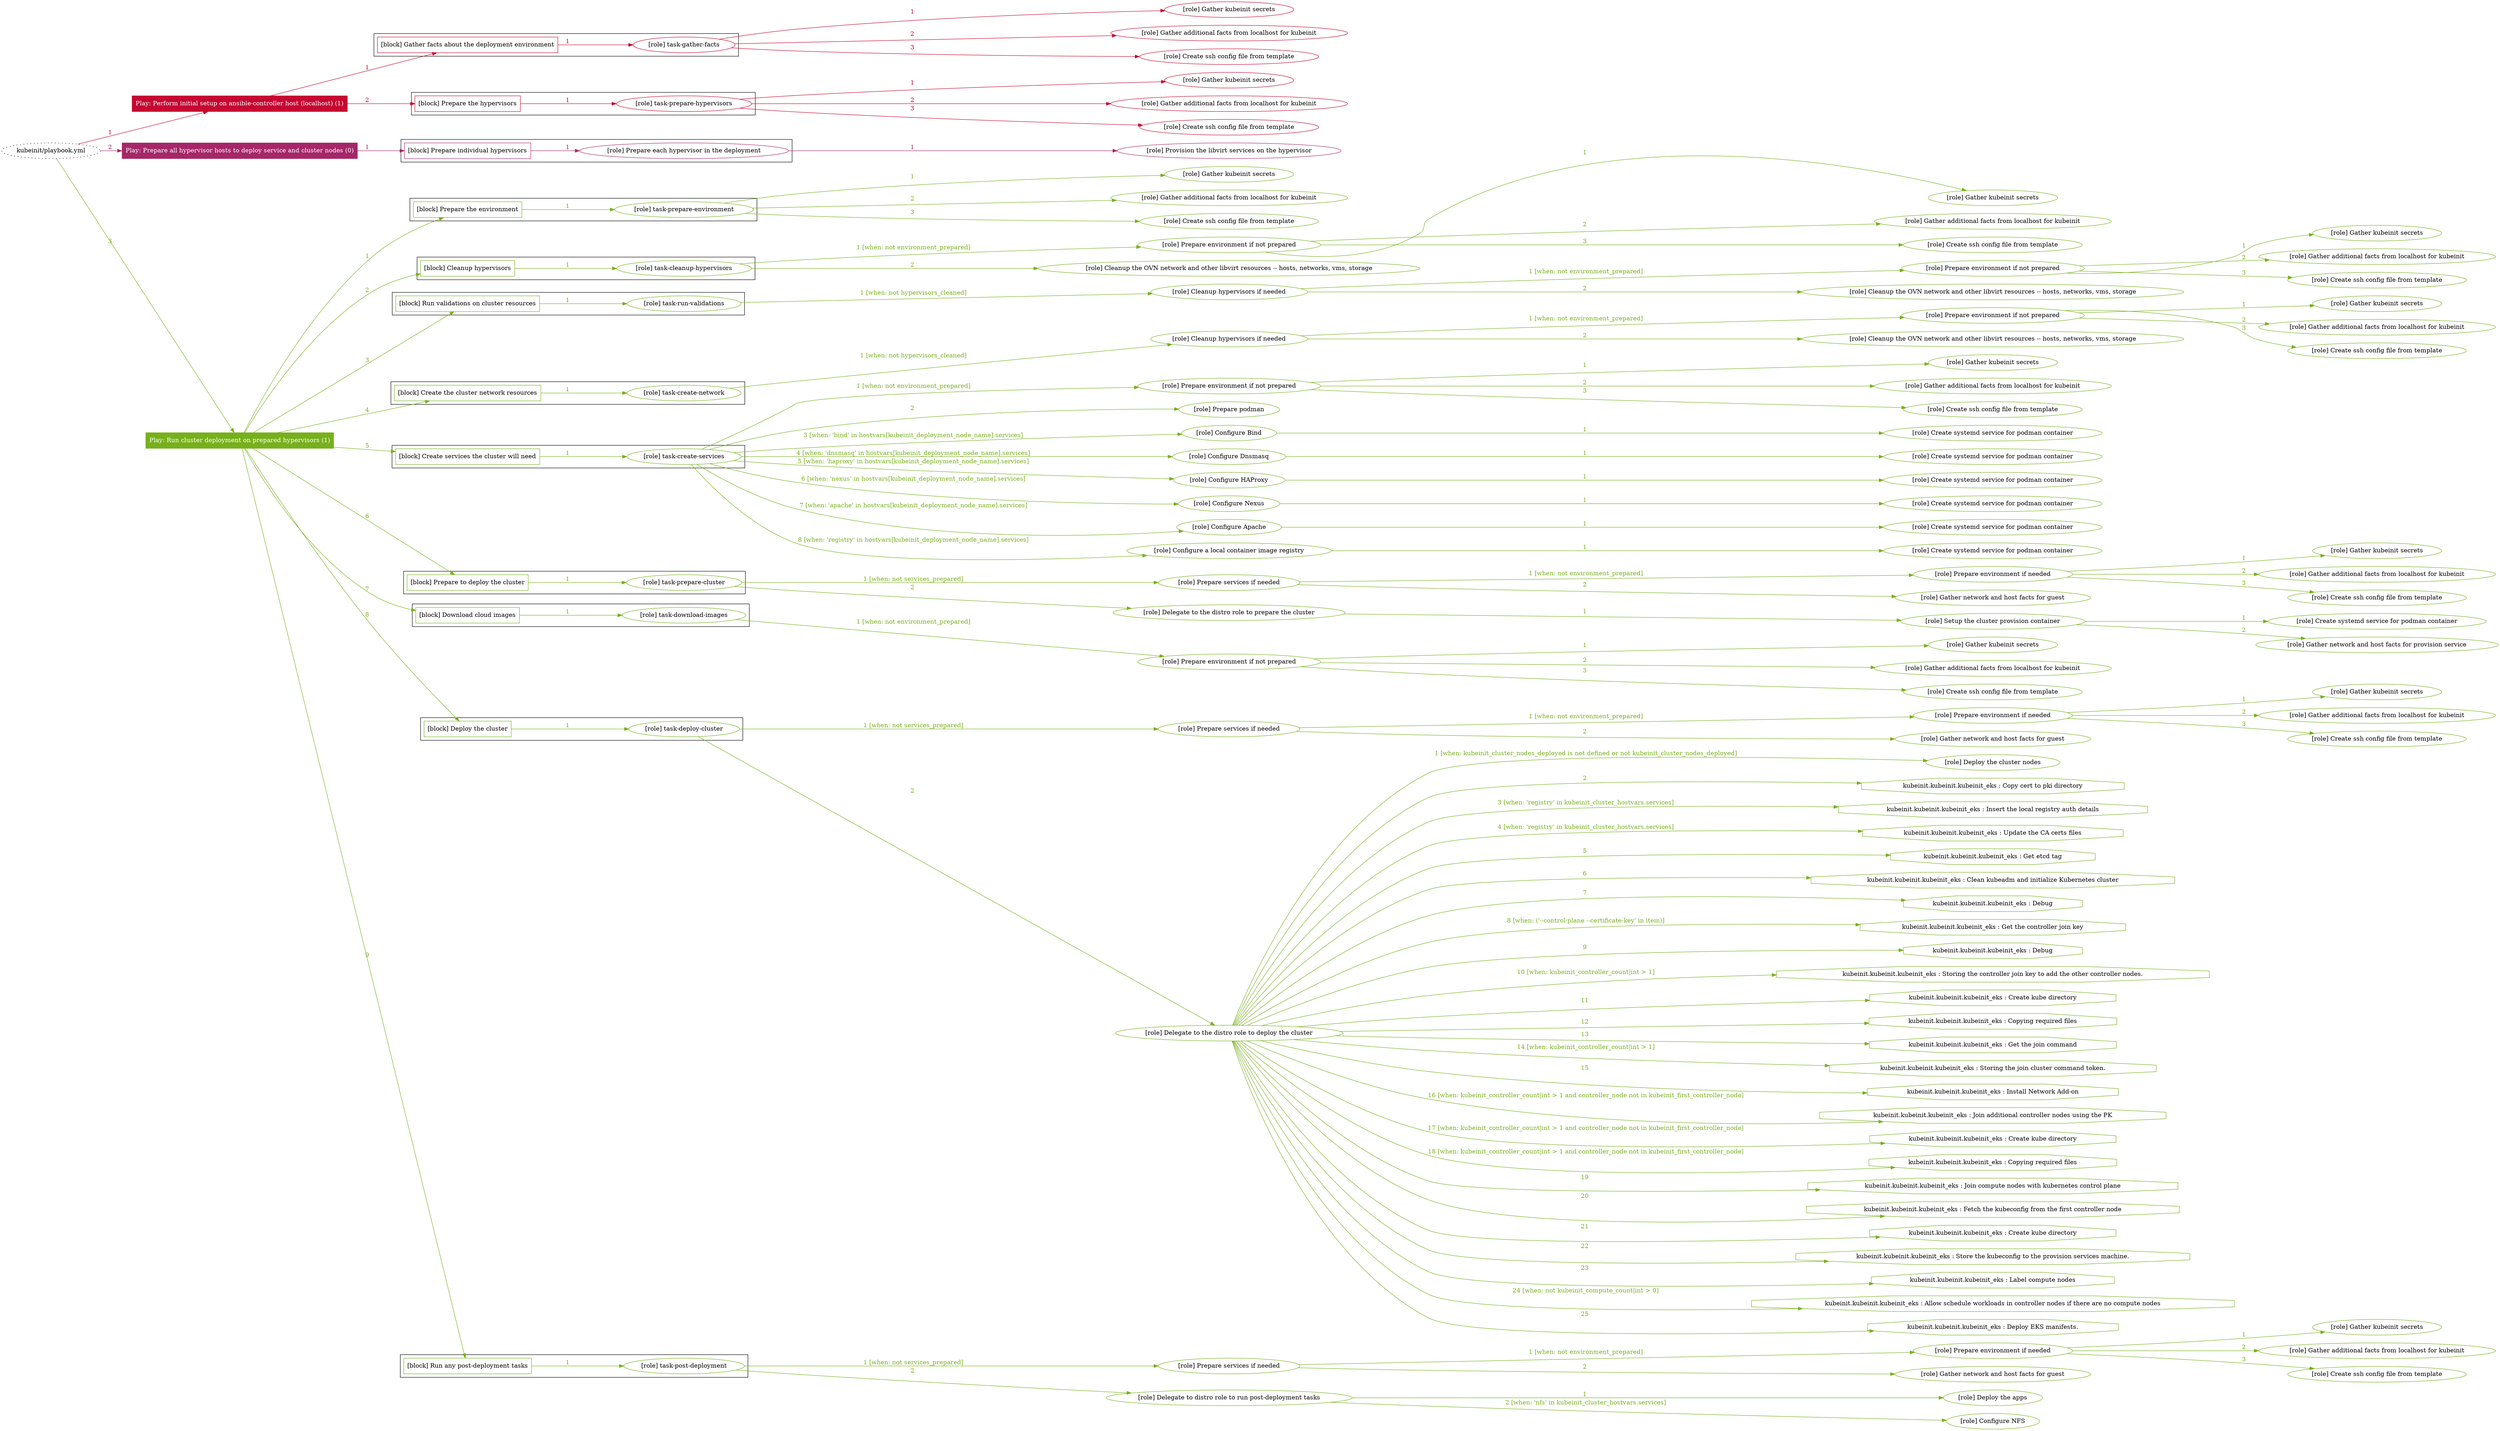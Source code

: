 digraph {
	graph [concentrate=true ordering=in rankdir=LR ratio=fill]
	edge [esep=5 sep=10]
	"kubeinit/playbook.yml" [URL="/home/runner/work/kubeinit/kubeinit/kubeinit/playbook.yml" id=playbook_25507541 style=dotted]
	play_0f5e49f3 [label="Play: Perform initial setup on ansible-controller host (localhost) (1)" URL="/home/runner/work/kubeinit/kubeinit/kubeinit/playbook.yml" color="#c50731" fontcolor="#ffffff" id=play_0f5e49f3 shape=box style=filled tooltip=localhost]
	"kubeinit/playbook.yml" -> play_0f5e49f3 [label="1 " color="#c50731" fontcolor="#c50731" id=edge_042d3c53 labeltooltip="1 " tooltip="1 "]
	subgraph "Gather kubeinit secrets" {
		role_62e92c7d [label="[role] Gather kubeinit secrets" URL="/home/runner/.ansible/collections/ansible_collections/kubeinit/kubeinit/roles/kubeinit_prepare/tasks/gather_kubeinit_facts.yml" color="#c50731" id=role_62e92c7d tooltip="Gather kubeinit secrets"]
	}
	subgraph "Gather additional facts from localhost for kubeinit" {
		role_24b2c1fb [label="[role] Gather additional facts from localhost for kubeinit" URL="/home/runner/.ansible/collections/ansible_collections/kubeinit/kubeinit/roles/kubeinit_prepare/tasks/gather_kubeinit_facts.yml" color="#c50731" id=role_24b2c1fb tooltip="Gather additional facts from localhost for kubeinit"]
	}
	subgraph "Create ssh config file from template" {
		role_6488cae4 [label="[role] Create ssh config file from template" URL="/home/runner/.ansible/collections/ansible_collections/kubeinit/kubeinit/roles/kubeinit_prepare/tasks/gather_kubeinit_facts.yml" color="#c50731" id=role_6488cae4 tooltip="Create ssh config file from template"]
	}
	subgraph "task-gather-facts" {
		role_475e2410 [label="[role] task-gather-facts" URL="/home/runner/work/kubeinit/kubeinit/kubeinit/playbook.yml" color="#c50731" id=role_475e2410 tooltip="task-gather-facts"]
		role_475e2410 -> role_62e92c7d [label="1 " color="#c50731" fontcolor="#c50731" id=edge_4801bf74 labeltooltip="1 " tooltip="1 "]
		role_475e2410 -> role_24b2c1fb [label="2 " color="#c50731" fontcolor="#c50731" id=edge_7b937b59 labeltooltip="2 " tooltip="2 "]
		role_475e2410 -> role_6488cae4 [label="3 " color="#c50731" fontcolor="#c50731" id=edge_91cf8d58 labeltooltip="3 " tooltip="3 "]
	}
	subgraph "Gather kubeinit secrets" {
		role_6801bc2f [label="[role] Gather kubeinit secrets" URL="/home/runner/.ansible/collections/ansible_collections/kubeinit/kubeinit/roles/kubeinit_prepare/tasks/gather_kubeinit_facts.yml" color="#c50731" id=role_6801bc2f tooltip="Gather kubeinit secrets"]
	}
	subgraph "Gather additional facts from localhost for kubeinit" {
		role_6a942586 [label="[role] Gather additional facts from localhost for kubeinit" URL="/home/runner/.ansible/collections/ansible_collections/kubeinit/kubeinit/roles/kubeinit_prepare/tasks/gather_kubeinit_facts.yml" color="#c50731" id=role_6a942586 tooltip="Gather additional facts from localhost for kubeinit"]
	}
	subgraph "Create ssh config file from template" {
		role_c3604f1f [label="[role] Create ssh config file from template" URL="/home/runner/.ansible/collections/ansible_collections/kubeinit/kubeinit/roles/kubeinit_prepare/tasks/gather_kubeinit_facts.yml" color="#c50731" id=role_c3604f1f tooltip="Create ssh config file from template"]
	}
	subgraph "task-prepare-hypervisors" {
		role_b8a3f0d1 [label="[role] task-prepare-hypervisors" URL="/home/runner/work/kubeinit/kubeinit/kubeinit/playbook.yml" color="#c50731" id=role_b8a3f0d1 tooltip="task-prepare-hypervisors"]
		role_b8a3f0d1 -> role_6801bc2f [label="1 " color="#c50731" fontcolor="#c50731" id=edge_2f6fdbbd labeltooltip="1 " tooltip="1 "]
		role_b8a3f0d1 -> role_6a942586 [label="2 " color="#c50731" fontcolor="#c50731" id=edge_b6d1dbef labeltooltip="2 " tooltip="2 "]
		role_b8a3f0d1 -> role_c3604f1f [label="3 " color="#c50731" fontcolor="#c50731" id=edge_4f412fc3 labeltooltip="3 " tooltip="3 "]
	}
	subgraph "Play: Perform initial setup on ansible-controller host (localhost) (1)" {
		play_0f5e49f3 -> block_63f1f036 [label=1 color="#c50731" fontcolor="#c50731" id=edge_0a9d2b9e labeltooltip=1 tooltip=1]
		subgraph cluster_block_63f1f036 {
			block_63f1f036 [label="[block] Gather facts about the deployment environment" URL="/home/runner/work/kubeinit/kubeinit/kubeinit/playbook.yml" color="#c50731" id=block_63f1f036 labeltooltip="Gather facts about the deployment environment" shape=box tooltip="Gather facts about the deployment environment"]
			block_63f1f036 -> role_475e2410 [label="1 " color="#c50731" fontcolor="#c50731" id=edge_860e34b1 labeltooltip="1 " tooltip="1 "]
		}
		play_0f5e49f3 -> block_876a8cd8 [label=2 color="#c50731" fontcolor="#c50731" id=edge_6afb43c5 labeltooltip=2 tooltip=2]
		subgraph cluster_block_876a8cd8 {
			block_876a8cd8 [label="[block] Prepare the hypervisors" URL="/home/runner/work/kubeinit/kubeinit/kubeinit/playbook.yml" color="#c50731" id=block_876a8cd8 labeltooltip="Prepare the hypervisors" shape=box tooltip="Prepare the hypervisors"]
			block_876a8cd8 -> role_b8a3f0d1 [label="1 " color="#c50731" fontcolor="#c50731" id=edge_3077bc43 labeltooltip="1 " tooltip="1 "]
		}
	}
	play_1b722ef2 [label="Play: Prepare all hypervisor hosts to deploy service and cluster nodes (0)" URL="/home/runner/work/kubeinit/kubeinit/kubeinit/playbook.yml" color="#a52769" fontcolor="#ffffff" id=play_1b722ef2 shape=box style=filled tooltip="Play: Prepare all hypervisor hosts to deploy service and cluster nodes (0)"]
	"kubeinit/playbook.yml" -> play_1b722ef2 [label="2 " color="#a52769" fontcolor="#a52769" id=edge_e51ff0a3 labeltooltip="2 " tooltip="2 "]
	subgraph "Provision the libvirt services on the hypervisor" {
		role_37633cde [label="[role] Provision the libvirt services on the hypervisor" URL="/home/runner/.ansible/collections/ansible_collections/kubeinit/kubeinit/roles/kubeinit_prepare/tasks/prepare_hypervisor.yml" color="#a52769" id=role_37633cde tooltip="Provision the libvirt services on the hypervisor"]
	}
	subgraph "Prepare each hypervisor in the deployment" {
		role_145b11d2 [label="[role] Prepare each hypervisor in the deployment" URL="/home/runner/work/kubeinit/kubeinit/kubeinit/playbook.yml" color="#a52769" id=role_145b11d2 tooltip="Prepare each hypervisor in the deployment"]
		role_145b11d2 -> role_37633cde [label="1 " color="#a52769" fontcolor="#a52769" id=edge_fd5f1ec8 labeltooltip="1 " tooltip="1 "]
	}
	subgraph "Play: Prepare all hypervisor hosts to deploy service and cluster nodes (0)" {
		play_1b722ef2 -> block_72a6ebe7 [label=1 color="#a52769" fontcolor="#a52769" id=edge_c467aa83 labeltooltip=1 tooltip=1]
		subgraph cluster_block_72a6ebe7 {
			block_72a6ebe7 [label="[block] Prepare individual hypervisors" URL="/home/runner/work/kubeinit/kubeinit/kubeinit/playbook.yml" color="#a52769" id=block_72a6ebe7 labeltooltip="Prepare individual hypervisors" shape=box tooltip="Prepare individual hypervisors"]
			block_72a6ebe7 -> role_145b11d2 [label="1 " color="#a52769" fontcolor="#a52769" id=edge_75f46a6a labeltooltip="1 " tooltip="1 "]
		}
	}
	play_3f233f27 [label="Play: Run cluster deployment on prepared hypervisors (1)" URL="/home/runner/work/kubeinit/kubeinit/kubeinit/playbook.yml" color="#77b01c" fontcolor="#ffffff" id=play_3f233f27 shape=box style=filled tooltip=localhost]
	"kubeinit/playbook.yml" -> play_3f233f27 [label="3 " color="#77b01c" fontcolor="#77b01c" id=edge_27fb608a labeltooltip="3 " tooltip="3 "]
	subgraph "Gather kubeinit secrets" {
		role_1a25921d [label="[role] Gather kubeinit secrets" URL="/home/runner/.ansible/collections/ansible_collections/kubeinit/kubeinit/roles/kubeinit_prepare/tasks/gather_kubeinit_facts.yml" color="#77b01c" id=role_1a25921d tooltip="Gather kubeinit secrets"]
	}
	subgraph "Gather additional facts from localhost for kubeinit" {
		role_1cf095ed [label="[role] Gather additional facts from localhost for kubeinit" URL="/home/runner/.ansible/collections/ansible_collections/kubeinit/kubeinit/roles/kubeinit_prepare/tasks/gather_kubeinit_facts.yml" color="#77b01c" id=role_1cf095ed tooltip="Gather additional facts from localhost for kubeinit"]
	}
	subgraph "Create ssh config file from template" {
		role_1410defa [label="[role] Create ssh config file from template" URL="/home/runner/.ansible/collections/ansible_collections/kubeinit/kubeinit/roles/kubeinit_prepare/tasks/gather_kubeinit_facts.yml" color="#77b01c" id=role_1410defa tooltip="Create ssh config file from template"]
	}
	subgraph "task-prepare-environment" {
		role_d31a806b [label="[role] task-prepare-environment" URL="/home/runner/work/kubeinit/kubeinit/kubeinit/playbook.yml" color="#77b01c" id=role_d31a806b tooltip="task-prepare-environment"]
		role_d31a806b -> role_1a25921d [label="1 " color="#77b01c" fontcolor="#77b01c" id=edge_c9ab96c1 labeltooltip="1 " tooltip="1 "]
		role_d31a806b -> role_1cf095ed [label="2 " color="#77b01c" fontcolor="#77b01c" id=edge_fc380298 labeltooltip="2 " tooltip="2 "]
		role_d31a806b -> role_1410defa [label="3 " color="#77b01c" fontcolor="#77b01c" id=edge_6277f858 labeltooltip="3 " tooltip="3 "]
	}
	subgraph "Gather kubeinit secrets" {
		role_30592fd3 [label="[role] Gather kubeinit secrets" URL="/home/runner/.ansible/collections/ansible_collections/kubeinit/kubeinit/roles/kubeinit_prepare/tasks/gather_kubeinit_facts.yml" color="#77b01c" id=role_30592fd3 tooltip="Gather kubeinit secrets"]
	}
	subgraph "Gather additional facts from localhost for kubeinit" {
		role_dceffa88 [label="[role] Gather additional facts from localhost for kubeinit" URL="/home/runner/.ansible/collections/ansible_collections/kubeinit/kubeinit/roles/kubeinit_prepare/tasks/gather_kubeinit_facts.yml" color="#77b01c" id=role_dceffa88 tooltip="Gather additional facts from localhost for kubeinit"]
	}
	subgraph "Create ssh config file from template" {
		role_1b37f6d0 [label="[role] Create ssh config file from template" URL="/home/runner/.ansible/collections/ansible_collections/kubeinit/kubeinit/roles/kubeinit_prepare/tasks/gather_kubeinit_facts.yml" color="#77b01c" id=role_1b37f6d0 tooltip="Create ssh config file from template"]
	}
	subgraph "Prepare environment if not prepared" {
		role_511bfe12 [label="[role] Prepare environment if not prepared" URL="/home/runner/.ansible/collections/ansible_collections/kubeinit/kubeinit/roles/kubeinit_prepare/tasks/cleanup_hypervisors.yml" color="#77b01c" id=role_511bfe12 tooltip="Prepare environment if not prepared"]
		role_511bfe12 -> role_30592fd3 [label="1 " color="#77b01c" fontcolor="#77b01c" id=edge_361c7b2f labeltooltip="1 " tooltip="1 "]
		role_511bfe12 -> role_dceffa88 [label="2 " color="#77b01c" fontcolor="#77b01c" id=edge_0cfea895 labeltooltip="2 " tooltip="2 "]
		role_511bfe12 -> role_1b37f6d0 [label="3 " color="#77b01c" fontcolor="#77b01c" id=edge_5d186b82 labeltooltip="3 " tooltip="3 "]
	}
	subgraph "Cleanup the OVN network and other libvirt resources -- hosts, networks, vms, storage" {
		role_09860a15 [label="[role] Cleanup the OVN network and other libvirt resources -- hosts, networks, vms, storage" URL="/home/runner/.ansible/collections/ansible_collections/kubeinit/kubeinit/roles/kubeinit_prepare/tasks/cleanup_hypervisors.yml" color="#77b01c" id=role_09860a15 tooltip="Cleanup the OVN network and other libvirt resources -- hosts, networks, vms, storage"]
	}
	subgraph "task-cleanup-hypervisors" {
		role_5cf52128 [label="[role] task-cleanup-hypervisors" URL="/home/runner/work/kubeinit/kubeinit/kubeinit/playbook.yml" color="#77b01c" id=role_5cf52128 tooltip="task-cleanup-hypervisors"]
		role_5cf52128 -> role_511bfe12 [label="1 [when: not environment_prepared]" color="#77b01c" fontcolor="#77b01c" id=edge_646fdc75 labeltooltip="1 [when: not environment_prepared]" tooltip="1 [when: not environment_prepared]"]
		role_5cf52128 -> role_09860a15 [label="2 " color="#77b01c" fontcolor="#77b01c" id=edge_0d8293d0 labeltooltip="2 " tooltip="2 "]
	}
	subgraph "Gather kubeinit secrets" {
		role_ebb8a78c [label="[role] Gather kubeinit secrets" URL="/home/runner/.ansible/collections/ansible_collections/kubeinit/kubeinit/roles/kubeinit_prepare/tasks/gather_kubeinit_facts.yml" color="#77b01c" id=role_ebb8a78c tooltip="Gather kubeinit secrets"]
	}
	subgraph "Gather additional facts from localhost for kubeinit" {
		role_a749428d [label="[role] Gather additional facts from localhost for kubeinit" URL="/home/runner/.ansible/collections/ansible_collections/kubeinit/kubeinit/roles/kubeinit_prepare/tasks/gather_kubeinit_facts.yml" color="#77b01c" id=role_a749428d tooltip="Gather additional facts from localhost for kubeinit"]
	}
	subgraph "Create ssh config file from template" {
		role_62cc9001 [label="[role] Create ssh config file from template" URL="/home/runner/.ansible/collections/ansible_collections/kubeinit/kubeinit/roles/kubeinit_prepare/tasks/gather_kubeinit_facts.yml" color="#77b01c" id=role_62cc9001 tooltip="Create ssh config file from template"]
	}
	subgraph "Prepare environment if not prepared" {
		role_ab8c34b0 [label="[role] Prepare environment if not prepared" URL="/home/runner/.ansible/collections/ansible_collections/kubeinit/kubeinit/roles/kubeinit_prepare/tasks/cleanup_hypervisors.yml" color="#77b01c" id=role_ab8c34b0 tooltip="Prepare environment if not prepared"]
		role_ab8c34b0 -> role_ebb8a78c [label="1 " color="#77b01c" fontcolor="#77b01c" id=edge_bcfc5180 labeltooltip="1 " tooltip="1 "]
		role_ab8c34b0 -> role_a749428d [label="2 " color="#77b01c" fontcolor="#77b01c" id=edge_10f5912e labeltooltip="2 " tooltip="2 "]
		role_ab8c34b0 -> role_62cc9001 [label="3 " color="#77b01c" fontcolor="#77b01c" id=edge_7f110d95 labeltooltip="3 " tooltip="3 "]
	}
	subgraph "Cleanup the OVN network and other libvirt resources -- hosts, networks, vms, storage" {
		role_3b4e4c4d [label="[role] Cleanup the OVN network and other libvirt resources -- hosts, networks, vms, storage" URL="/home/runner/.ansible/collections/ansible_collections/kubeinit/kubeinit/roles/kubeinit_prepare/tasks/cleanup_hypervisors.yml" color="#77b01c" id=role_3b4e4c4d tooltip="Cleanup the OVN network and other libvirt resources -- hosts, networks, vms, storage"]
	}
	subgraph "Cleanup hypervisors if needed" {
		role_8c293cf1 [label="[role] Cleanup hypervisors if needed" URL="/home/runner/.ansible/collections/ansible_collections/kubeinit/kubeinit/roles/kubeinit_validations/tasks/main.yml" color="#77b01c" id=role_8c293cf1 tooltip="Cleanup hypervisors if needed"]
		role_8c293cf1 -> role_ab8c34b0 [label="1 [when: not environment_prepared]" color="#77b01c" fontcolor="#77b01c" id=edge_fb0dbb52 labeltooltip="1 [when: not environment_prepared]" tooltip="1 [when: not environment_prepared]"]
		role_8c293cf1 -> role_3b4e4c4d [label="2 " color="#77b01c" fontcolor="#77b01c" id=edge_8e6b7a37 labeltooltip="2 " tooltip="2 "]
	}
	subgraph "task-run-validations" {
		role_1a5496a5 [label="[role] task-run-validations" URL="/home/runner/work/kubeinit/kubeinit/kubeinit/playbook.yml" color="#77b01c" id=role_1a5496a5 tooltip="task-run-validations"]
		role_1a5496a5 -> role_8c293cf1 [label="1 [when: not hypervisors_cleaned]" color="#77b01c" fontcolor="#77b01c" id=edge_320f9c1a labeltooltip="1 [when: not hypervisors_cleaned]" tooltip="1 [when: not hypervisors_cleaned]"]
	}
	subgraph "Gather kubeinit secrets" {
		role_6f65c5f3 [label="[role] Gather kubeinit secrets" URL="/home/runner/.ansible/collections/ansible_collections/kubeinit/kubeinit/roles/kubeinit_prepare/tasks/gather_kubeinit_facts.yml" color="#77b01c" id=role_6f65c5f3 tooltip="Gather kubeinit secrets"]
	}
	subgraph "Gather additional facts from localhost for kubeinit" {
		role_6ad37a60 [label="[role] Gather additional facts from localhost for kubeinit" URL="/home/runner/.ansible/collections/ansible_collections/kubeinit/kubeinit/roles/kubeinit_prepare/tasks/gather_kubeinit_facts.yml" color="#77b01c" id=role_6ad37a60 tooltip="Gather additional facts from localhost for kubeinit"]
	}
	subgraph "Create ssh config file from template" {
		role_75597f7a [label="[role] Create ssh config file from template" URL="/home/runner/.ansible/collections/ansible_collections/kubeinit/kubeinit/roles/kubeinit_prepare/tasks/gather_kubeinit_facts.yml" color="#77b01c" id=role_75597f7a tooltip="Create ssh config file from template"]
	}
	subgraph "Prepare environment if not prepared" {
		role_882c758c [label="[role] Prepare environment if not prepared" URL="/home/runner/.ansible/collections/ansible_collections/kubeinit/kubeinit/roles/kubeinit_prepare/tasks/cleanup_hypervisors.yml" color="#77b01c" id=role_882c758c tooltip="Prepare environment if not prepared"]
		role_882c758c -> role_6f65c5f3 [label="1 " color="#77b01c" fontcolor="#77b01c" id=edge_2656fbc4 labeltooltip="1 " tooltip="1 "]
		role_882c758c -> role_6ad37a60 [label="2 " color="#77b01c" fontcolor="#77b01c" id=edge_9d021f5c labeltooltip="2 " tooltip="2 "]
		role_882c758c -> role_75597f7a [label="3 " color="#77b01c" fontcolor="#77b01c" id=edge_6a41073d labeltooltip="3 " tooltip="3 "]
	}
	subgraph "Cleanup the OVN network and other libvirt resources -- hosts, networks, vms, storage" {
		role_5e59dac6 [label="[role] Cleanup the OVN network and other libvirt resources -- hosts, networks, vms, storage" URL="/home/runner/.ansible/collections/ansible_collections/kubeinit/kubeinit/roles/kubeinit_prepare/tasks/cleanup_hypervisors.yml" color="#77b01c" id=role_5e59dac6 tooltip="Cleanup the OVN network and other libvirt resources -- hosts, networks, vms, storage"]
	}
	subgraph "Cleanup hypervisors if needed" {
		role_19296075 [label="[role] Cleanup hypervisors if needed" URL="/home/runner/.ansible/collections/ansible_collections/kubeinit/kubeinit/roles/kubeinit_libvirt/tasks/create_network.yml" color="#77b01c" id=role_19296075 tooltip="Cleanup hypervisors if needed"]
		role_19296075 -> role_882c758c [label="1 [when: not environment_prepared]" color="#77b01c" fontcolor="#77b01c" id=edge_45e2d47d labeltooltip="1 [when: not environment_prepared]" tooltip="1 [when: not environment_prepared]"]
		role_19296075 -> role_5e59dac6 [label="2 " color="#77b01c" fontcolor="#77b01c" id=edge_a6e9da16 labeltooltip="2 " tooltip="2 "]
	}
	subgraph "task-create-network" {
		role_2b821570 [label="[role] task-create-network" URL="/home/runner/work/kubeinit/kubeinit/kubeinit/playbook.yml" color="#77b01c" id=role_2b821570 tooltip="task-create-network"]
		role_2b821570 -> role_19296075 [label="1 [when: not hypervisors_cleaned]" color="#77b01c" fontcolor="#77b01c" id=edge_eda59f83 labeltooltip="1 [when: not hypervisors_cleaned]" tooltip="1 [when: not hypervisors_cleaned]"]
	}
	subgraph "Gather kubeinit secrets" {
		role_983a9db4 [label="[role] Gather kubeinit secrets" URL="/home/runner/.ansible/collections/ansible_collections/kubeinit/kubeinit/roles/kubeinit_prepare/tasks/gather_kubeinit_facts.yml" color="#77b01c" id=role_983a9db4 tooltip="Gather kubeinit secrets"]
	}
	subgraph "Gather additional facts from localhost for kubeinit" {
		role_e07c1011 [label="[role] Gather additional facts from localhost for kubeinit" URL="/home/runner/.ansible/collections/ansible_collections/kubeinit/kubeinit/roles/kubeinit_prepare/tasks/gather_kubeinit_facts.yml" color="#77b01c" id=role_e07c1011 tooltip="Gather additional facts from localhost for kubeinit"]
	}
	subgraph "Create ssh config file from template" {
		role_3eeab1f1 [label="[role] Create ssh config file from template" URL="/home/runner/.ansible/collections/ansible_collections/kubeinit/kubeinit/roles/kubeinit_prepare/tasks/gather_kubeinit_facts.yml" color="#77b01c" id=role_3eeab1f1 tooltip="Create ssh config file from template"]
	}
	subgraph "Prepare environment if not prepared" {
		role_b3bb0d2b [label="[role] Prepare environment if not prepared" URL="/home/runner/.ansible/collections/ansible_collections/kubeinit/kubeinit/roles/kubeinit_services/tasks/main.yml" color="#77b01c" id=role_b3bb0d2b tooltip="Prepare environment if not prepared"]
		role_b3bb0d2b -> role_983a9db4 [label="1 " color="#77b01c" fontcolor="#77b01c" id=edge_39077ba5 labeltooltip="1 " tooltip="1 "]
		role_b3bb0d2b -> role_e07c1011 [label="2 " color="#77b01c" fontcolor="#77b01c" id=edge_999e3fed labeltooltip="2 " tooltip="2 "]
		role_b3bb0d2b -> role_3eeab1f1 [label="3 " color="#77b01c" fontcolor="#77b01c" id=edge_3402f1ca labeltooltip="3 " tooltip="3 "]
	}
	subgraph "Prepare podman" {
		role_9bd8df03 [label="[role] Prepare podman" URL="/home/runner/.ansible/collections/ansible_collections/kubeinit/kubeinit/roles/kubeinit_services/tasks/00_create_service_pod.yml" color="#77b01c" id=role_9bd8df03 tooltip="Prepare podman"]
	}
	subgraph "Create systemd service for podman container" {
		role_54dc2ea7 [label="[role] Create systemd service for podman container" URL="/home/runner/.ansible/collections/ansible_collections/kubeinit/kubeinit/roles/kubeinit_bind/tasks/main.yml" color="#77b01c" id=role_54dc2ea7 tooltip="Create systemd service for podman container"]
	}
	subgraph "Configure Bind" {
		role_bc0db913 [label="[role] Configure Bind" URL="/home/runner/.ansible/collections/ansible_collections/kubeinit/kubeinit/roles/kubeinit_services/tasks/start_services_containers.yml" color="#77b01c" id=role_bc0db913 tooltip="Configure Bind"]
		role_bc0db913 -> role_54dc2ea7 [label="1 " color="#77b01c" fontcolor="#77b01c" id=edge_b526ab14 labeltooltip="1 " tooltip="1 "]
	}
	subgraph "Create systemd service for podman container" {
		role_ad3df396 [label="[role] Create systemd service for podman container" URL="/home/runner/.ansible/collections/ansible_collections/kubeinit/kubeinit/roles/kubeinit_dnsmasq/tasks/main.yml" color="#77b01c" id=role_ad3df396 tooltip="Create systemd service for podman container"]
	}
	subgraph "Configure Dnsmasq" {
		role_a391959e [label="[role] Configure Dnsmasq" URL="/home/runner/.ansible/collections/ansible_collections/kubeinit/kubeinit/roles/kubeinit_services/tasks/start_services_containers.yml" color="#77b01c" id=role_a391959e tooltip="Configure Dnsmasq"]
		role_a391959e -> role_ad3df396 [label="1 " color="#77b01c" fontcolor="#77b01c" id=edge_e8c8b293 labeltooltip="1 " tooltip="1 "]
	}
	subgraph "Create systemd service for podman container" {
		role_5518dc77 [label="[role] Create systemd service for podman container" URL="/home/runner/.ansible/collections/ansible_collections/kubeinit/kubeinit/roles/kubeinit_haproxy/tasks/main.yml" color="#77b01c" id=role_5518dc77 tooltip="Create systemd service for podman container"]
	}
	subgraph "Configure HAProxy" {
		role_5980c21b [label="[role] Configure HAProxy" URL="/home/runner/.ansible/collections/ansible_collections/kubeinit/kubeinit/roles/kubeinit_services/tasks/start_services_containers.yml" color="#77b01c" id=role_5980c21b tooltip="Configure HAProxy"]
		role_5980c21b -> role_5518dc77 [label="1 " color="#77b01c" fontcolor="#77b01c" id=edge_20a5806e labeltooltip="1 " tooltip="1 "]
	}
	subgraph "Create systemd service for podman container" {
		role_4b13b151 [label="[role] Create systemd service for podman container" URL="/home/runner/.ansible/collections/ansible_collections/kubeinit/kubeinit/roles/kubeinit_nexus/tasks/main.yml" color="#77b01c" id=role_4b13b151 tooltip="Create systemd service for podman container"]
	}
	subgraph "Configure Nexus" {
		role_fb90dba5 [label="[role] Configure Nexus" URL="/home/runner/.ansible/collections/ansible_collections/kubeinit/kubeinit/roles/kubeinit_services/tasks/start_services_containers.yml" color="#77b01c" id=role_fb90dba5 tooltip="Configure Nexus"]
		role_fb90dba5 -> role_4b13b151 [label="1 " color="#77b01c" fontcolor="#77b01c" id=edge_b346550f labeltooltip="1 " tooltip="1 "]
	}
	subgraph "Create systemd service for podman container" {
		role_f9875367 [label="[role] Create systemd service for podman container" URL="/home/runner/.ansible/collections/ansible_collections/kubeinit/kubeinit/roles/kubeinit_apache/tasks/main.yml" color="#77b01c" id=role_f9875367 tooltip="Create systemd service for podman container"]
	}
	subgraph "Configure Apache" {
		role_dbcf9bbd [label="[role] Configure Apache" URL="/home/runner/.ansible/collections/ansible_collections/kubeinit/kubeinit/roles/kubeinit_services/tasks/start_services_containers.yml" color="#77b01c" id=role_dbcf9bbd tooltip="Configure Apache"]
		role_dbcf9bbd -> role_f9875367 [label="1 " color="#77b01c" fontcolor="#77b01c" id=edge_2695485e labeltooltip="1 " tooltip="1 "]
	}
	subgraph "Create systemd service for podman container" {
		role_eba09eff [label="[role] Create systemd service for podman container" URL="/home/runner/.ansible/collections/ansible_collections/kubeinit/kubeinit/roles/kubeinit_registry/tasks/main.yml" color="#77b01c" id=role_eba09eff tooltip="Create systemd service for podman container"]
	}
	subgraph "Configure a local container image registry" {
		role_88d54cb4 [label="[role] Configure a local container image registry" URL="/home/runner/.ansible/collections/ansible_collections/kubeinit/kubeinit/roles/kubeinit_services/tasks/start_services_containers.yml" color="#77b01c" id=role_88d54cb4 tooltip="Configure a local container image registry"]
		role_88d54cb4 -> role_eba09eff [label="1 " color="#77b01c" fontcolor="#77b01c" id=edge_3363247f labeltooltip="1 " tooltip="1 "]
	}
	subgraph "task-create-services" {
		role_752b78de [label="[role] task-create-services" URL="/home/runner/work/kubeinit/kubeinit/kubeinit/playbook.yml" color="#77b01c" id=role_752b78de tooltip="task-create-services"]
		role_752b78de -> role_b3bb0d2b [label="1 [when: not environment_prepared]" color="#77b01c" fontcolor="#77b01c" id=edge_7142b971 labeltooltip="1 [when: not environment_prepared]" tooltip="1 [when: not environment_prepared]"]
		role_752b78de -> role_9bd8df03 [label="2 " color="#77b01c" fontcolor="#77b01c" id=edge_2b5ac355 labeltooltip="2 " tooltip="2 "]
		role_752b78de -> role_bc0db913 [label="3 [when: 'bind' in hostvars[kubeinit_deployment_node_name].services]" color="#77b01c" fontcolor="#77b01c" id=edge_860a20b1 labeltooltip="3 [when: 'bind' in hostvars[kubeinit_deployment_node_name].services]" tooltip="3 [when: 'bind' in hostvars[kubeinit_deployment_node_name].services]"]
		role_752b78de -> role_a391959e [label="4 [when: 'dnsmasq' in hostvars[kubeinit_deployment_node_name].services]" color="#77b01c" fontcolor="#77b01c" id=edge_e685abae labeltooltip="4 [when: 'dnsmasq' in hostvars[kubeinit_deployment_node_name].services]" tooltip="4 [when: 'dnsmasq' in hostvars[kubeinit_deployment_node_name].services]"]
		role_752b78de -> role_5980c21b [label="5 [when: 'haproxy' in hostvars[kubeinit_deployment_node_name].services]" color="#77b01c" fontcolor="#77b01c" id=edge_f266a2d3 labeltooltip="5 [when: 'haproxy' in hostvars[kubeinit_deployment_node_name].services]" tooltip="5 [when: 'haproxy' in hostvars[kubeinit_deployment_node_name].services]"]
		role_752b78de -> role_fb90dba5 [label="6 [when: 'nexus' in hostvars[kubeinit_deployment_node_name].services]" color="#77b01c" fontcolor="#77b01c" id=edge_ca7b267f labeltooltip="6 [when: 'nexus' in hostvars[kubeinit_deployment_node_name].services]" tooltip="6 [when: 'nexus' in hostvars[kubeinit_deployment_node_name].services]"]
		role_752b78de -> role_dbcf9bbd [label="7 [when: 'apache' in hostvars[kubeinit_deployment_node_name].services]" color="#77b01c" fontcolor="#77b01c" id=edge_ac29bd3d labeltooltip="7 [when: 'apache' in hostvars[kubeinit_deployment_node_name].services]" tooltip="7 [when: 'apache' in hostvars[kubeinit_deployment_node_name].services]"]
		role_752b78de -> role_88d54cb4 [label="8 [when: 'registry' in hostvars[kubeinit_deployment_node_name].services]" color="#77b01c" fontcolor="#77b01c" id=edge_30c87270 labeltooltip="8 [when: 'registry' in hostvars[kubeinit_deployment_node_name].services]" tooltip="8 [when: 'registry' in hostvars[kubeinit_deployment_node_name].services]"]
	}
	subgraph "Gather kubeinit secrets" {
		role_839f7afc [label="[role] Gather kubeinit secrets" URL="/home/runner/.ansible/collections/ansible_collections/kubeinit/kubeinit/roles/kubeinit_prepare/tasks/gather_kubeinit_facts.yml" color="#77b01c" id=role_839f7afc tooltip="Gather kubeinit secrets"]
	}
	subgraph "Gather additional facts from localhost for kubeinit" {
		role_a7929606 [label="[role] Gather additional facts from localhost for kubeinit" URL="/home/runner/.ansible/collections/ansible_collections/kubeinit/kubeinit/roles/kubeinit_prepare/tasks/gather_kubeinit_facts.yml" color="#77b01c" id=role_a7929606 tooltip="Gather additional facts from localhost for kubeinit"]
	}
	subgraph "Create ssh config file from template" {
		role_4cdb70e7 [label="[role] Create ssh config file from template" URL="/home/runner/.ansible/collections/ansible_collections/kubeinit/kubeinit/roles/kubeinit_prepare/tasks/gather_kubeinit_facts.yml" color="#77b01c" id=role_4cdb70e7 tooltip="Create ssh config file from template"]
	}
	subgraph "Prepare environment if needed" {
		role_15d632ad [label="[role] Prepare environment if needed" URL="/home/runner/.ansible/collections/ansible_collections/kubeinit/kubeinit/roles/kubeinit_services/tasks/prepare_services.yml" color="#77b01c" id=role_15d632ad tooltip="Prepare environment if needed"]
		role_15d632ad -> role_839f7afc [label="1 " color="#77b01c" fontcolor="#77b01c" id=edge_0357c384 labeltooltip="1 " tooltip="1 "]
		role_15d632ad -> role_a7929606 [label="2 " color="#77b01c" fontcolor="#77b01c" id=edge_e3f2327c labeltooltip="2 " tooltip="2 "]
		role_15d632ad -> role_4cdb70e7 [label="3 " color="#77b01c" fontcolor="#77b01c" id=edge_a5351e33 labeltooltip="3 " tooltip="3 "]
	}
	subgraph "Gather network and host facts for guest" {
		role_9a9ea201 [label="[role] Gather network and host facts for guest" URL="/home/runner/.ansible/collections/ansible_collections/kubeinit/kubeinit/roles/kubeinit_services/tasks/prepare_services.yml" color="#77b01c" id=role_9a9ea201 tooltip="Gather network and host facts for guest"]
	}
	subgraph "Prepare services if needed" {
		role_33b6b4fd [label="[role] Prepare services if needed" URL="/home/runner/.ansible/collections/ansible_collections/kubeinit/kubeinit/roles/kubeinit_prepare/tasks/prepare_cluster.yml" color="#77b01c" id=role_33b6b4fd tooltip="Prepare services if needed"]
		role_33b6b4fd -> role_15d632ad [label="1 [when: not environment_prepared]" color="#77b01c" fontcolor="#77b01c" id=edge_13e67ea6 labeltooltip="1 [when: not environment_prepared]" tooltip="1 [when: not environment_prepared]"]
		role_33b6b4fd -> role_9a9ea201 [label="2 " color="#77b01c" fontcolor="#77b01c" id=edge_7311daf8 labeltooltip="2 " tooltip="2 "]
	}
	subgraph "Create systemd service for podman container" {
		role_60a515b8 [label="[role] Create systemd service for podman container" URL="/home/runner/.ansible/collections/ansible_collections/kubeinit/kubeinit/roles/kubeinit_services/tasks/create_provision_container.yml" color="#77b01c" id=role_60a515b8 tooltip="Create systemd service for podman container"]
	}
	subgraph "Gather network and host facts for provision service" {
		role_31c417bd [label="[role] Gather network and host facts for provision service" URL="/home/runner/.ansible/collections/ansible_collections/kubeinit/kubeinit/roles/kubeinit_services/tasks/create_provision_container.yml" color="#77b01c" id=role_31c417bd tooltip="Gather network and host facts for provision service"]
	}
	subgraph "Setup the cluster provision container" {
		role_78a90291 [label="[role] Setup the cluster provision container" URL="/home/runner/.ansible/collections/ansible_collections/kubeinit/kubeinit/roles/kubeinit_eks/tasks/prepare_cluster.yml" color="#77b01c" id=role_78a90291 tooltip="Setup the cluster provision container"]
		role_78a90291 -> role_60a515b8 [label="1 " color="#77b01c" fontcolor="#77b01c" id=edge_5418bc51 labeltooltip="1 " tooltip="1 "]
		role_78a90291 -> role_31c417bd [label="2 " color="#77b01c" fontcolor="#77b01c" id=edge_e7f04ff0 labeltooltip="2 " tooltip="2 "]
	}
	subgraph "Delegate to the distro role to prepare the cluster" {
		role_5978670e [label="[role] Delegate to the distro role to prepare the cluster" URL="/home/runner/.ansible/collections/ansible_collections/kubeinit/kubeinit/roles/kubeinit_prepare/tasks/prepare_cluster.yml" color="#77b01c" id=role_5978670e tooltip="Delegate to the distro role to prepare the cluster"]
		role_5978670e -> role_78a90291 [label="1 " color="#77b01c" fontcolor="#77b01c" id=edge_edbdf83b labeltooltip="1 " tooltip="1 "]
	}
	subgraph "task-prepare-cluster" {
		role_c4aed928 [label="[role] task-prepare-cluster" URL="/home/runner/work/kubeinit/kubeinit/kubeinit/playbook.yml" color="#77b01c" id=role_c4aed928 tooltip="task-prepare-cluster"]
		role_c4aed928 -> role_33b6b4fd [label="1 [when: not services_prepared]" color="#77b01c" fontcolor="#77b01c" id=edge_d62d4b98 labeltooltip="1 [when: not services_prepared]" tooltip="1 [when: not services_prepared]"]
		role_c4aed928 -> role_5978670e [label="2 " color="#77b01c" fontcolor="#77b01c" id=edge_cb77ad13 labeltooltip="2 " tooltip="2 "]
	}
	subgraph "Gather kubeinit secrets" {
		role_de2dde65 [label="[role] Gather kubeinit secrets" URL="/home/runner/.ansible/collections/ansible_collections/kubeinit/kubeinit/roles/kubeinit_prepare/tasks/gather_kubeinit_facts.yml" color="#77b01c" id=role_de2dde65 tooltip="Gather kubeinit secrets"]
	}
	subgraph "Gather additional facts from localhost for kubeinit" {
		role_76b12b99 [label="[role] Gather additional facts from localhost for kubeinit" URL="/home/runner/.ansible/collections/ansible_collections/kubeinit/kubeinit/roles/kubeinit_prepare/tasks/gather_kubeinit_facts.yml" color="#77b01c" id=role_76b12b99 tooltip="Gather additional facts from localhost for kubeinit"]
	}
	subgraph "Create ssh config file from template" {
		role_750bf96d [label="[role] Create ssh config file from template" URL="/home/runner/.ansible/collections/ansible_collections/kubeinit/kubeinit/roles/kubeinit_prepare/tasks/gather_kubeinit_facts.yml" color="#77b01c" id=role_750bf96d tooltip="Create ssh config file from template"]
	}
	subgraph "Prepare environment if not prepared" {
		role_faafb8bc [label="[role] Prepare environment if not prepared" URL="/home/runner/.ansible/collections/ansible_collections/kubeinit/kubeinit/roles/kubeinit_libvirt/tasks/download_cloud_images.yml" color="#77b01c" id=role_faafb8bc tooltip="Prepare environment if not prepared"]
		role_faafb8bc -> role_de2dde65 [label="1 " color="#77b01c" fontcolor="#77b01c" id=edge_28e0acfe labeltooltip="1 " tooltip="1 "]
		role_faafb8bc -> role_76b12b99 [label="2 " color="#77b01c" fontcolor="#77b01c" id=edge_b9711334 labeltooltip="2 " tooltip="2 "]
		role_faafb8bc -> role_750bf96d [label="3 " color="#77b01c" fontcolor="#77b01c" id=edge_85ce0d34 labeltooltip="3 " tooltip="3 "]
	}
	subgraph "task-download-images" {
		role_5035d82e [label="[role] task-download-images" URL="/home/runner/work/kubeinit/kubeinit/kubeinit/playbook.yml" color="#77b01c" id=role_5035d82e tooltip="task-download-images"]
		role_5035d82e -> role_faafb8bc [label="1 [when: not environment_prepared]" color="#77b01c" fontcolor="#77b01c" id=edge_4e56d3b2 labeltooltip="1 [when: not environment_prepared]" tooltip="1 [when: not environment_prepared]"]
	}
	subgraph "Gather kubeinit secrets" {
		role_242ff693 [label="[role] Gather kubeinit secrets" URL="/home/runner/.ansible/collections/ansible_collections/kubeinit/kubeinit/roles/kubeinit_prepare/tasks/gather_kubeinit_facts.yml" color="#77b01c" id=role_242ff693 tooltip="Gather kubeinit secrets"]
	}
	subgraph "Gather additional facts from localhost for kubeinit" {
		role_e4e59b17 [label="[role] Gather additional facts from localhost for kubeinit" URL="/home/runner/.ansible/collections/ansible_collections/kubeinit/kubeinit/roles/kubeinit_prepare/tasks/gather_kubeinit_facts.yml" color="#77b01c" id=role_e4e59b17 tooltip="Gather additional facts from localhost for kubeinit"]
	}
	subgraph "Create ssh config file from template" {
		role_7467f499 [label="[role] Create ssh config file from template" URL="/home/runner/.ansible/collections/ansible_collections/kubeinit/kubeinit/roles/kubeinit_prepare/tasks/gather_kubeinit_facts.yml" color="#77b01c" id=role_7467f499 tooltip="Create ssh config file from template"]
	}
	subgraph "Prepare environment if needed" {
		role_558f47a2 [label="[role] Prepare environment if needed" URL="/home/runner/.ansible/collections/ansible_collections/kubeinit/kubeinit/roles/kubeinit_services/tasks/prepare_services.yml" color="#77b01c" id=role_558f47a2 tooltip="Prepare environment if needed"]
		role_558f47a2 -> role_242ff693 [label="1 " color="#77b01c" fontcolor="#77b01c" id=edge_468e6fc2 labeltooltip="1 " tooltip="1 "]
		role_558f47a2 -> role_e4e59b17 [label="2 " color="#77b01c" fontcolor="#77b01c" id=edge_21e82772 labeltooltip="2 " tooltip="2 "]
		role_558f47a2 -> role_7467f499 [label="3 " color="#77b01c" fontcolor="#77b01c" id=edge_66772a22 labeltooltip="3 " tooltip="3 "]
	}
	subgraph "Gather network and host facts for guest" {
		role_a6d1aeff [label="[role] Gather network and host facts for guest" URL="/home/runner/.ansible/collections/ansible_collections/kubeinit/kubeinit/roles/kubeinit_services/tasks/prepare_services.yml" color="#77b01c" id=role_a6d1aeff tooltip="Gather network and host facts for guest"]
	}
	subgraph "Prepare services if needed" {
		role_d465c58d [label="[role] Prepare services if needed" URL="/home/runner/.ansible/collections/ansible_collections/kubeinit/kubeinit/roles/kubeinit_prepare/tasks/deploy_cluster.yml" color="#77b01c" id=role_d465c58d tooltip="Prepare services if needed"]
		role_d465c58d -> role_558f47a2 [label="1 [when: not environment_prepared]" color="#77b01c" fontcolor="#77b01c" id=edge_e1f326e0 labeltooltip="1 [when: not environment_prepared]" tooltip="1 [when: not environment_prepared]"]
		role_d465c58d -> role_a6d1aeff [label="2 " color="#77b01c" fontcolor="#77b01c" id=edge_8cd4fd0e labeltooltip="2 " tooltip="2 "]
	}
	subgraph "Deploy the cluster nodes" {
		role_34dddedd [label="[role] Deploy the cluster nodes" URL="/home/runner/.ansible/collections/ansible_collections/kubeinit/kubeinit/roles/kubeinit_eks/tasks/main.yml" color="#77b01c" id=role_34dddedd tooltip="Deploy the cluster nodes"]
	}
	subgraph "Delegate to the distro role to deploy the cluster" {
		role_920c7e06 [label="[role] Delegate to the distro role to deploy the cluster" URL="/home/runner/.ansible/collections/ansible_collections/kubeinit/kubeinit/roles/kubeinit_prepare/tasks/deploy_cluster.yml" color="#77b01c" id=role_920c7e06 tooltip="Delegate to the distro role to deploy the cluster"]
		role_920c7e06 -> role_34dddedd [label="1 [when: kubeinit_cluster_nodes_deployed is not defined or not kubeinit_cluster_nodes_deployed]" color="#77b01c" fontcolor="#77b01c" id=edge_32152713 labeltooltip="1 [when: kubeinit_cluster_nodes_deployed is not defined or not kubeinit_cluster_nodes_deployed]" tooltip="1 [when: kubeinit_cluster_nodes_deployed is not defined or not kubeinit_cluster_nodes_deployed]"]
		task_5aabc45f [label="kubeinit.kubeinit.kubeinit_eks : Copy cert to pki directory" URL="/home/runner/.ansible/collections/ansible_collections/kubeinit/kubeinit/roles/kubeinit_eks/tasks/main.yml" color="#77b01c" id=task_5aabc45f shape=octagon tooltip="kubeinit.kubeinit.kubeinit_eks : Copy cert to pki directory"]
		role_920c7e06 -> task_5aabc45f [label="2 " color="#77b01c" fontcolor="#77b01c" id=edge_3e71c70c labeltooltip="2 " tooltip="2 "]
		task_5fdbe241 [label="kubeinit.kubeinit.kubeinit_eks : Insert the local registry auth details" URL="/home/runner/.ansible/collections/ansible_collections/kubeinit/kubeinit/roles/kubeinit_eks/tasks/main.yml" color="#77b01c" id=task_5fdbe241 shape=octagon tooltip="kubeinit.kubeinit.kubeinit_eks : Insert the local registry auth details"]
		role_920c7e06 -> task_5fdbe241 [label="3 [when: 'registry' in kubeinit_cluster_hostvars.services]" color="#77b01c" fontcolor="#77b01c" id=edge_7b637349 labeltooltip="3 [when: 'registry' in kubeinit_cluster_hostvars.services]" tooltip="3 [when: 'registry' in kubeinit_cluster_hostvars.services]"]
		task_1124404a [label="kubeinit.kubeinit.kubeinit_eks : Update the CA certs files" URL="/home/runner/.ansible/collections/ansible_collections/kubeinit/kubeinit/roles/kubeinit_eks/tasks/main.yml" color="#77b01c" id=task_1124404a shape=octagon tooltip="kubeinit.kubeinit.kubeinit_eks : Update the CA certs files"]
		role_920c7e06 -> task_1124404a [label="4 [when: 'registry' in kubeinit_cluster_hostvars.services]" color="#77b01c" fontcolor="#77b01c" id=edge_42f8bc32 labeltooltip="4 [when: 'registry' in kubeinit_cluster_hostvars.services]" tooltip="4 [when: 'registry' in kubeinit_cluster_hostvars.services]"]
		task_913da813 [label="kubeinit.kubeinit.kubeinit_eks : Get etcd tag" URL="/home/runner/.ansible/collections/ansible_collections/kubeinit/kubeinit/roles/kubeinit_eks/tasks/main.yml" color="#77b01c" id=task_913da813 shape=octagon tooltip="kubeinit.kubeinit.kubeinit_eks : Get etcd tag"]
		role_920c7e06 -> task_913da813 [label="5 " color="#77b01c" fontcolor="#77b01c" id=edge_8729c0a5 labeltooltip="5 " tooltip="5 "]
		task_68302680 [label="kubeinit.kubeinit.kubeinit_eks : Clean kubeadm and initialize Kubernetes cluster" URL="/home/runner/.ansible/collections/ansible_collections/kubeinit/kubeinit/roles/kubeinit_eks/tasks/main.yml" color="#77b01c" id=task_68302680 shape=octagon tooltip="kubeinit.kubeinit.kubeinit_eks : Clean kubeadm and initialize Kubernetes cluster"]
		role_920c7e06 -> task_68302680 [label="6 " color="#77b01c" fontcolor="#77b01c" id=edge_04327554 labeltooltip="6 " tooltip="6 "]
		task_d4876584 [label="kubeinit.kubeinit.kubeinit_eks : Debug" URL="/home/runner/.ansible/collections/ansible_collections/kubeinit/kubeinit/roles/kubeinit_eks/tasks/main.yml" color="#77b01c" id=task_d4876584 shape=octagon tooltip="kubeinit.kubeinit.kubeinit_eks : Debug"]
		role_920c7e06 -> task_d4876584 [label="7 " color="#77b01c" fontcolor="#77b01c" id=edge_3f84cd98 labeltooltip="7 " tooltip="7 "]
		task_dbf56a25 [label="kubeinit.kubeinit.kubeinit_eks : Get the controller join key" URL="/home/runner/.ansible/collections/ansible_collections/kubeinit/kubeinit/roles/kubeinit_eks/tasks/main.yml" color="#77b01c" id=task_dbf56a25 shape=octagon tooltip="kubeinit.kubeinit.kubeinit_eks : Get the controller join key"]
		role_920c7e06 -> task_dbf56a25 [label="8 [when: ('--control-plane --certificate-key' in item)]" color="#77b01c" fontcolor="#77b01c" id=edge_9caa83b7 labeltooltip="8 [when: ('--control-plane --certificate-key' in item)]" tooltip="8 [when: ('--control-plane --certificate-key' in item)]"]
		task_dc880de0 [label="kubeinit.kubeinit.kubeinit_eks : Debug" URL="/home/runner/.ansible/collections/ansible_collections/kubeinit/kubeinit/roles/kubeinit_eks/tasks/main.yml" color="#77b01c" id=task_dc880de0 shape=octagon tooltip="kubeinit.kubeinit.kubeinit_eks : Debug"]
		role_920c7e06 -> task_dc880de0 [label="9 " color="#77b01c" fontcolor="#77b01c" id=edge_b2ac5882 labeltooltip="9 " tooltip="9 "]
		task_25714ff0 [label="kubeinit.kubeinit.kubeinit_eks : Storing the controller join key to add the other controller nodes." URL="/home/runner/.ansible/collections/ansible_collections/kubeinit/kubeinit/roles/kubeinit_eks/tasks/main.yml" color="#77b01c" id=task_25714ff0 shape=octagon tooltip="kubeinit.kubeinit.kubeinit_eks : Storing the controller join key to add the other controller nodes."]
		role_920c7e06 -> task_25714ff0 [label="10 [when: kubeinit_controller_count|int > 1]" color="#77b01c" fontcolor="#77b01c" id=edge_276001b6 labeltooltip="10 [when: kubeinit_controller_count|int > 1]" tooltip="10 [when: kubeinit_controller_count|int > 1]"]
		task_d3f41988 [label="kubeinit.kubeinit.kubeinit_eks : Create kube directory" URL="/home/runner/.ansible/collections/ansible_collections/kubeinit/kubeinit/roles/kubeinit_eks/tasks/main.yml" color="#77b01c" id=task_d3f41988 shape=octagon tooltip="kubeinit.kubeinit.kubeinit_eks : Create kube directory"]
		role_920c7e06 -> task_d3f41988 [label="11 " color="#77b01c" fontcolor="#77b01c" id=edge_6e3fc174 labeltooltip="11 " tooltip="11 "]
		task_41982fcd [label="kubeinit.kubeinit.kubeinit_eks : Copying required files" URL="/home/runner/.ansible/collections/ansible_collections/kubeinit/kubeinit/roles/kubeinit_eks/tasks/main.yml" color="#77b01c" id=task_41982fcd shape=octagon tooltip="kubeinit.kubeinit.kubeinit_eks : Copying required files"]
		role_920c7e06 -> task_41982fcd [label="12 " color="#77b01c" fontcolor="#77b01c" id=edge_0c263fd1 labeltooltip="12 " tooltip="12 "]
		task_e33664a2 [label="kubeinit.kubeinit.kubeinit_eks : Get the join command" URL="/home/runner/.ansible/collections/ansible_collections/kubeinit/kubeinit/roles/kubeinit_eks/tasks/main.yml" color="#77b01c" id=task_e33664a2 shape=octagon tooltip="kubeinit.kubeinit.kubeinit_eks : Get the join command"]
		role_920c7e06 -> task_e33664a2 [label="13 " color="#77b01c" fontcolor="#77b01c" id=edge_1943f2b9 labeltooltip="13 " tooltip="13 "]
		task_103c168c [label="kubeinit.kubeinit.kubeinit_eks : Storing the join cluster command token." URL="/home/runner/.ansible/collections/ansible_collections/kubeinit/kubeinit/roles/kubeinit_eks/tasks/main.yml" color="#77b01c" id=task_103c168c shape=octagon tooltip="kubeinit.kubeinit.kubeinit_eks : Storing the join cluster command token."]
		role_920c7e06 -> task_103c168c [label="14 [when: kubeinit_controller_count|int > 1]" color="#77b01c" fontcolor="#77b01c" id=edge_efaff259 labeltooltip="14 [when: kubeinit_controller_count|int > 1]" tooltip="14 [when: kubeinit_controller_count|int > 1]"]
		task_1c67ecd2 [label="kubeinit.kubeinit.kubeinit_eks : Install Network Add-on" URL="/home/runner/.ansible/collections/ansible_collections/kubeinit/kubeinit/roles/kubeinit_eks/tasks/main.yml" color="#77b01c" id=task_1c67ecd2 shape=octagon tooltip="kubeinit.kubeinit.kubeinit_eks : Install Network Add-on"]
		role_920c7e06 -> task_1c67ecd2 [label="15 " color="#77b01c" fontcolor="#77b01c" id=edge_bc277a16 labeltooltip="15 " tooltip="15 "]
		task_cd422fef [label="kubeinit.kubeinit.kubeinit_eks : Join additional controller nodes using the PK" URL="/home/runner/.ansible/collections/ansible_collections/kubeinit/kubeinit/roles/kubeinit_eks/tasks/main.yml" color="#77b01c" id=task_cd422fef shape=octagon tooltip="kubeinit.kubeinit.kubeinit_eks : Join additional controller nodes using the PK"]
		role_920c7e06 -> task_cd422fef [label="16 [when: kubeinit_controller_count|int > 1 and controller_node not in kubeinit_first_controller_node]" color="#77b01c" fontcolor="#77b01c" id=edge_1107abec labeltooltip="16 [when: kubeinit_controller_count|int > 1 and controller_node not in kubeinit_first_controller_node]" tooltip="16 [when: kubeinit_controller_count|int > 1 and controller_node not in kubeinit_first_controller_node]"]
		task_ff701458 [label="kubeinit.kubeinit.kubeinit_eks : Create kube directory" URL="/home/runner/.ansible/collections/ansible_collections/kubeinit/kubeinit/roles/kubeinit_eks/tasks/main.yml" color="#77b01c" id=task_ff701458 shape=octagon tooltip="kubeinit.kubeinit.kubeinit_eks : Create kube directory"]
		role_920c7e06 -> task_ff701458 [label="17 [when: kubeinit_controller_count|int > 1 and controller_node not in kubeinit_first_controller_node]" color="#77b01c" fontcolor="#77b01c" id=edge_7f481cf3 labeltooltip="17 [when: kubeinit_controller_count|int > 1 and controller_node not in kubeinit_first_controller_node]" tooltip="17 [when: kubeinit_controller_count|int > 1 and controller_node not in kubeinit_first_controller_node]"]
		task_933a94e4 [label="kubeinit.kubeinit.kubeinit_eks : Copying required files" URL="/home/runner/.ansible/collections/ansible_collections/kubeinit/kubeinit/roles/kubeinit_eks/tasks/main.yml" color="#77b01c" id=task_933a94e4 shape=octagon tooltip="kubeinit.kubeinit.kubeinit_eks : Copying required files"]
		role_920c7e06 -> task_933a94e4 [label="18 [when: kubeinit_controller_count|int > 1 and controller_node not in kubeinit_first_controller_node]" color="#77b01c" fontcolor="#77b01c" id=edge_2605c3f6 labeltooltip="18 [when: kubeinit_controller_count|int > 1 and controller_node not in kubeinit_first_controller_node]" tooltip="18 [when: kubeinit_controller_count|int > 1 and controller_node not in kubeinit_first_controller_node]"]
		task_bd66e44f [label="kubeinit.kubeinit.kubeinit_eks : Join compute nodes with kubernetes control plane" URL="/home/runner/.ansible/collections/ansible_collections/kubeinit/kubeinit/roles/kubeinit_eks/tasks/main.yml" color="#77b01c" id=task_bd66e44f shape=octagon tooltip="kubeinit.kubeinit.kubeinit_eks : Join compute nodes with kubernetes control plane"]
		role_920c7e06 -> task_bd66e44f [label="19 " color="#77b01c" fontcolor="#77b01c" id=edge_b1d27716 labeltooltip="19 " tooltip="19 "]
		task_61af4773 [label="kubeinit.kubeinit.kubeinit_eks : Fetch the kubeconfig from the first controller node" URL="/home/runner/.ansible/collections/ansible_collections/kubeinit/kubeinit/roles/kubeinit_eks/tasks/main.yml" color="#77b01c" id=task_61af4773 shape=octagon tooltip="kubeinit.kubeinit.kubeinit_eks : Fetch the kubeconfig from the first controller node"]
		role_920c7e06 -> task_61af4773 [label="20 " color="#77b01c" fontcolor="#77b01c" id=edge_358f40c4 labeltooltip="20 " tooltip="20 "]
		task_b96e4cde [label="kubeinit.kubeinit.kubeinit_eks : Create kube directory" URL="/home/runner/.ansible/collections/ansible_collections/kubeinit/kubeinit/roles/kubeinit_eks/tasks/main.yml" color="#77b01c" id=task_b96e4cde shape=octagon tooltip="kubeinit.kubeinit.kubeinit_eks : Create kube directory"]
		role_920c7e06 -> task_b96e4cde [label="21 " color="#77b01c" fontcolor="#77b01c" id=edge_e13b2c10 labeltooltip="21 " tooltip="21 "]
		task_7ab73739 [label="kubeinit.kubeinit.kubeinit_eks : Store the kubeconfig to the provision services machine." URL="/home/runner/.ansible/collections/ansible_collections/kubeinit/kubeinit/roles/kubeinit_eks/tasks/main.yml" color="#77b01c" id=task_7ab73739 shape=octagon tooltip="kubeinit.kubeinit.kubeinit_eks : Store the kubeconfig to the provision services machine."]
		role_920c7e06 -> task_7ab73739 [label="22 " color="#77b01c" fontcolor="#77b01c" id=edge_ae6a7f96 labeltooltip="22 " tooltip="22 "]
		task_e73c5752 [label="kubeinit.kubeinit.kubeinit_eks : Label compute nodes" URL="/home/runner/.ansible/collections/ansible_collections/kubeinit/kubeinit/roles/kubeinit_eks/tasks/main.yml" color="#77b01c" id=task_e73c5752 shape=octagon tooltip="kubeinit.kubeinit.kubeinit_eks : Label compute nodes"]
		role_920c7e06 -> task_e73c5752 [label="23 " color="#77b01c" fontcolor="#77b01c" id=edge_518048db labeltooltip="23 " tooltip="23 "]
		task_826064c7 [label="kubeinit.kubeinit.kubeinit_eks : Allow schedule workloads in controller nodes if there are no compute nodes" URL="/home/runner/.ansible/collections/ansible_collections/kubeinit/kubeinit/roles/kubeinit_eks/tasks/main.yml" color="#77b01c" id=task_826064c7 shape=octagon tooltip="kubeinit.kubeinit.kubeinit_eks : Allow schedule workloads in controller nodes if there are no compute nodes"]
		role_920c7e06 -> task_826064c7 [label="24 [when: not kubeinit_compute_count|int > 0]" color="#77b01c" fontcolor="#77b01c" id=edge_c73de0c6 labeltooltip="24 [when: not kubeinit_compute_count|int > 0]" tooltip="24 [when: not kubeinit_compute_count|int > 0]"]
		task_856bd3aa [label="kubeinit.kubeinit.kubeinit_eks : Deploy EKS manifests." URL="/home/runner/.ansible/collections/ansible_collections/kubeinit/kubeinit/roles/kubeinit_eks/tasks/main.yml" color="#77b01c" id=task_856bd3aa shape=octagon tooltip="kubeinit.kubeinit.kubeinit_eks : Deploy EKS manifests."]
		role_920c7e06 -> task_856bd3aa [label="25 " color="#77b01c" fontcolor="#77b01c" id=edge_f6092820 labeltooltip="25 " tooltip="25 "]
	}
	subgraph "task-deploy-cluster" {
		role_03a9d2ef [label="[role] task-deploy-cluster" URL="/home/runner/work/kubeinit/kubeinit/kubeinit/playbook.yml" color="#77b01c" id=role_03a9d2ef tooltip="task-deploy-cluster"]
		role_03a9d2ef -> role_d465c58d [label="1 [when: not services_prepared]" color="#77b01c" fontcolor="#77b01c" id=edge_55ef14de labeltooltip="1 [when: not services_prepared]" tooltip="1 [when: not services_prepared]"]
		role_03a9d2ef -> role_920c7e06 [label="2 " color="#77b01c" fontcolor="#77b01c" id=edge_50353151 labeltooltip="2 " tooltip="2 "]
	}
	subgraph "Gather kubeinit secrets" {
		role_d9510a28 [label="[role] Gather kubeinit secrets" URL="/home/runner/.ansible/collections/ansible_collections/kubeinit/kubeinit/roles/kubeinit_prepare/tasks/gather_kubeinit_facts.yml" color="#77b01c" id=role_d9510a28 tooltip="Gather kubeinit secrets"]
	}
	subgraph "Gather additional facts from localhost for kubeinit" {
		role_79ad2778 [label="[role] Gather additional facts from localhost for kubeinit" URL="/home/runner/.ansible/collections/ansible_collections/kubeinit/kubeinit/roles/kubeinit_prepare/tasks/gather_kubeinit_facts.yml" color="#77b01c" id=role_79ad2778 tooltip="Gather additional facts from localhost for kubeinit"]
	}
	subgraph "Create ssh config file from template" {
		role_33241474 [label="[role] Create ssh config file from template" URL="/home/runner/.ansible/collections/ansible_collections/kubeinit/kubeinit/roles/kubeinit_prepare/tasks/gather_kubeinit_facts.yml" color="#77b01c" id=role_33241474 tooltip="Create ssh config file from template"]
	}
	subgraph "Prepare environment if needed" {
		role_284b586e [label="[role] Prepare environment if needed" URL="/home/runner/.ansible/collections/ansible_collections/kubeinit/kubeinit/roles/kubeinit_services/tasks/prepare_services.yml" color="#77b01c" id=role_284b586e tooltip="Prepare environment if needed"]
		role_284b586e -> role_d9510a28 [label="1 " color="#77b01c" fontcolor="#77b01c" id=edge_1e7bdc98 labeltooltip="1 " tooltip="1 "]
		role_284b586e -> role_79ad2778 [label="2 " color="#77b01c" fontcolor="#77b01c" id=edge_a8b2eee6 labeltooltip="2 " tooltip="2 "]
		role_284b586e -> role_33241474 [label="3 " color="#77b01c" fontcolor="#77b01c" id=edge_1702a664 labeltooltip="3 " tooltip="3 "]
	}
	subgraph "Gather network and host facts for guest" {
		role_ca1ec4e4 [label="[role] Gather network and host facts for guest" URL="/home/runner/.ansible/collections/ansible_collections/kubeinit/kubeinit/roles/kubeinit_services/tasks/prepare_services.yml" color="#77b01c" id=role_ca1ec4e4 tooltip="Gather network and host facts for guest"]
	}
	subgraph "Prepare services if needed" {
		role_fe73abeb [label="[role] Prepare services if needed" URL="/home/runner/.ansible/collections/ansible_collections/kubeinit/kubeinit/roles/kubeinit_prepare/tasks/post_deployment.yml" color="#77b01c" id=role_fe73abeb tooltip="Prepare services if needed"]
		role_fe73abeb -> role_284b586e [label="1 [when: not environment_prepared]" color="#77b01c" fontcolor="#77b01c" id=edge_620f2efb labeltooltip="1 [when: not environment_prepared]" tooltip="1 [when: not environment_prepared]"]
		role_fe73abeb -> role_ca1ec4e4 [label="2 " color="#77b01c" fontcolor="#77b01c" id=edge_870f5eb1 labeltooltip="2 " tooltip="2 "]
	}
	subgraph "Deploy the apps" {
		role_543d884a [label="[role] Deploy the apps" URL="/home/runner/.ansible/collections/ansible_collections/kubeinit/kubeinit/roles/kubeinit_eks/tasks/post_deployment_tasks.yml" color="#77b01c" id=role_543d884a tooltip="Deploy the apps"]
	}
	subgraph "Configure NFS" {
		role_7b9315d0 [label="[role] Configure NFS" URL="/home/runner/.ansible/collections/ansible_collections/kubeinit/kubeinit/roles/kubeinit_eks/tasks/post_deployment_tasks.yml" color="#77b01c" id=role_7b9315d0 tooltip="Configure NFS"]
	}
	subgraph "Delegate to distro role to run post-deployment tasks" {
		role_c0b40dc0 [label="[role] Delegate to distro role to run post-deployment tasks" URL="/home/runner/.ansible/collections/ansible_collections/kubeinit/kubeinit/roles/kubeinit_prepare/tasks/post_deployment.yml" color="#77b01c" id=role_c0b40dc0 tooltip="Delegate to distro role to run post-deployment tasks"]
		role_c0b40dc0 -> role_543d884a [label="1 " color="#77b01c" fontcolor="#77b01c" id=edge_cb4e4a8d labeltooltip="1 " tooltip="1 "]
		role_c0b40dc0 -> role_7b9315d0 [label="2 [when: 'nfs' in kubeinit_cluster_hostvars.services]" color="#77b01c" fontcolor="#77b01c" id=edge_4247cef8 labeltooltip="2 [when: 'nfs' in kubeinit_cluster_hostvars.services]" tooltip="2 [when: 'nfs' in kubeinit_cluster_hostvars.services]"]
	}
	subgraph "task-post-deployment" {
		role_d9c7b144 [label="[role] task-post-deployment" URL="/home/runner/work/kubeinit/kubeinit/kubeinit/playbook.yml" color="#77b01c" id=role_d9c7b144 tooltip="task-post-deployment"]
		role_d9c7b144 -> role_fe73abeb [label="1 [when: not services_prepared]" color="#77b01c" fontcolor="#77b01c" id=edge_76863a94 labeltooltip="1 [when: not services_prepared]" tooltip="1 [when: not services_prepared]"]
		role_d9c7b144 -> role_c0b40dc0 [label="2 " color="#77b01c" fontcolor="#77b01c" id=edge_d97f22ae labeltooltip="2 " tooltip="2 "]
	}
	subgraph "Play: Run cluster deployment on prepared hypervisors (1)" {
		play_3f233f27 -> block_8963b156 [label=1 color="#77b01c" fontcolor="#77b01c" id=edge_87c82307 labeltooltip=1 tooltip=1]
		subgraph cluster_block_8963b156 {
			block_8963b156 [label="[block] Prepare the environment" URL="/home/runner/work/kubeinit/kubeinit/kubeinit/playbook.yml" color="#77b01c" id=block_8963b156 labeltooltip="Prepare the environment" shape=box tooltip="Prepare the environment"]
			block_8963b156 -> role_d31a806b [label="1 " color="#77b01c" fontcolor="#77b01c" id=edge_cb551a1e labeltooltip="1 " tooltip="1 "]
		}
		play_3f233f27 -> block_a71bc8df [label=2 color="#77b01c" fontcolor="#77b01c" id=edge_0c293648 labeltooltip=2 tooltip=2]
		subgraph cluster_block_a71bc8df {
			block_a71bc8df [label="[block] Cleanup hypervisors" URL="/home/runner/work/kubeinit/kubeinit/kubeinit/playbook.yml" color="#77b01c" id=block_a71bc8df labeltooltip="Cleanup hypervisors" shape=box tooltip="Cleanup hypervisors"]
			block_a71bc8df -> role_5cf52128 [label="1 " color="#77b01c" fontcolor="#77b01c" id=edge_4661fb6c labeltooltip="1 " tooltip="1 "]
		}
		play_3f233f27 -> block_69726263 [label=3 color="#77b01c" fontcolor="#77b01c" id=edge_1275482b labeltooltip=3 tooltip=3]
		subgraph cluster_block_69726263 {
			block_69726263 [label="[block] Run validations on cluster resources" URL="/home/runner/work/kubeinit/kubeinit/kubeinit/playbook.yml" color="#77b01c" id=block_69726263 labeltooltip="Run validations on cluster resources" shape=box tooltip="Run validations on cluster resources"]
			block_69726263 -> role_1a5496a5 [label="1 " color="#77b01c" fontcolor="#77b01c" id=edge_d0bff490 labeltooltip="1 " tooltip="1 "]
		}
		play_3f233f27 -> block_25bc2890 [label=4 color="#77b01c" fontcolor="#77b01c" id=edge_585ef1c7 labeltooltip=4 tooltip=4]
		subgraph cluster_block_25bc2890 {
			block_25bc2890 [label="[block] Create the cluster network resources" URL="/home/runner/work/kubeinit/kubeinit/kubeinit/playbook.yml" color="#77b01c" id=block_25bc2890 labeltooltip="Create the cluster network resources" shape=box tooltip="Create the cluster network resources"]
			block_25bc2890 -> role_2b821570 [label="1 " color="#77b01c" fontcolor="#77b01c" id=edge_e65406e9 labeltooltip="1 " tooltip="1 "]
		}
		play_3f233f27 -> block_2773ba9b [label=5 color="#77b01c" fontcolor="#77b01c" id=edge_59c817e4 labeltooltip=5 tooltip=5]
		subgraph cluster_block_2773ba9b {
			block_2773ba9b [label="[block] Create services the cluster will need" URL="/home/runner/work/kubeinit/kubeinit/kubeinit/playbook.yml" color="#77b01c" id=block_2773ba9b labeltooltip="Create services the cluster will need" shape=box tooltip="Create services the cluster will need"]
			block_2773ba9b -> role_752b78de [label="1 " color="#77b01c" fontcolor="#77b01c" id=edge_ad2d4e86 labeltooltip="1 " tooltip="1 "]
		}
		play_3f233f27 -> block_5e8aee46 [label=6 color="#77b01c" fontcolor="#77b01c" id=edge_502e2056 labeltooltip=6 tooltip=6]
		subgraph cluster_block_5e8aee46 {
			block_5e8aee46 [label="[block] Prepare to deploy the cluster" URL="/home/runner/work/kubeinit/kubeinit/kubeinit/playbook.yml" color="#77b01c" id=block_5e8aee46 labeltooltip="Prepare to deploy the cluster" shape=box tooltip="Prepare to deploy the cluster"]
			block_5e8aee46 -> role_c4aed928 [label="1 " color="#77b01c" fontcolor="#77b01c" id=edge_59b38a9f labeltooltip="1 " tooltip="1 "]
		}
		play_3f233f27 -> block_dce01899 [label=7 color="#77b01c" fontcolor="#77b01c" id=edge_21a6d984 labeltooltip=7 tooltip=7]
		subgraph cluster_block_dce01899 {
			block_dce01899 [label="[block] Download cloud images" URL="/home/runner/work/kubeinit/kubeinit/kubeinit/playbook.yml" color="#77b01c" id=block_dce01899 labeltooltip="Download cloud images" shape=box tooltip="Download cloud images"]
			block_dce01899 -> role_5035d82e [label="1 " color="#77b01c" fontcolor="#77b01c" id=edge_3755672d labeltooltip="1 " tooltip="1 "]
		}
		play_3f233f27 -> block_df47714e [label=8 color="#77b01c" fontcolor="#77b01c" id=edge_040f0573 labeltooltip=8 tooltip=8]
		subgraph cluster_block_df47714e {
			block_df47714e [label="[block] Deploy the cluster" URL="/home/runner/work/kubeinit/kubeinit/kubeinit/playbook.yml" color="#77b01c" id=block_df47714e labeltooltip="Deploy the cluster" shape=box tooltip="Deploy the cluster"]
			block_df47714e -> role_03a9d2ef [label="1 " color="#77b01c" fontcolor="#77b01c" id=edge_1fa91db2 labeltooltip="1 " tooltip="1 "]
		}
		play_3f233f27 -> block_75cbcb5f [label=9 color="#77b01c" fontcolor="#77b01c" id=edge_05ef7ae2 labeltooltip=9 tooltip=9]
		subgraph cluster_block_75cbcb5f {
			block_75cbcb5f [label="[block] Run any post-deployment tasks" URL="/home/runner/work/kubeinit/kubeinit/kubeinit/playbook.yml" color="#77b01c" id=block_75cbcb5f labeltooltip="Run any post-deployment tasks" shape=box tooltip="Run any post-deployment tasks"]
			block_75cbcb5f -> role_d9c7b144 [label="1 " color="#77b01c" fontcolor="#77b01c" id=edge_0ad65a79 labeltooltip="1 " tooltip="1 "]
		}
	}
}
